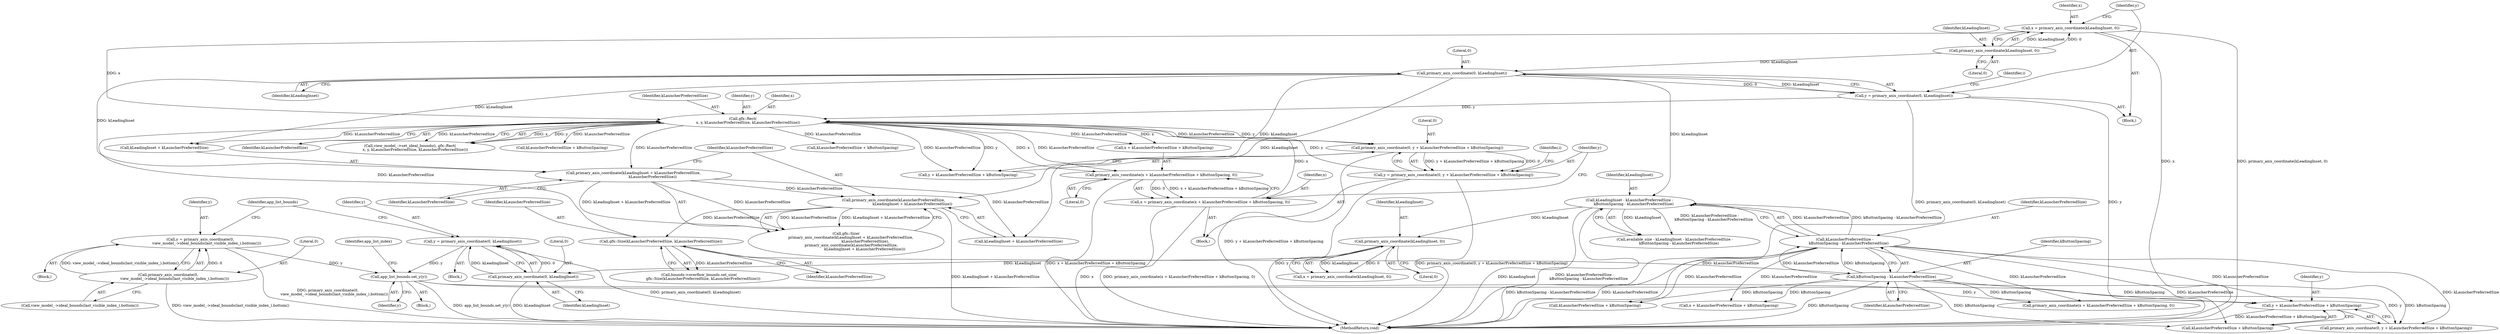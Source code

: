 digraph "1_Chrome_3475f5e448ddf5e48888f3d0563245cc46e3c98b_0@API" {
"1000290" [label="(Call,y + kLauncherPreferredSize + kButtonSpacing)"];
"1000272" [label="(Call,app_list_bounds.set_y(y))"];
"1000260" [label="(Call,y = primary_axis_coordinate(0,\n           view_model_->ideal_bounds(last_visible_index_).bottom()))"];
"1000262" [label="(Call,primary_axis_coordinate(0,\n           view_model_->ideal_bounds(last_visible_index_).bottom()))"];
"1000248" [label="(Call,y = primary_axis_coordinate(0, kLeadingInset))"];
"1000250" [label="(Call,primary_axis_coordinate(0, kLeadingInset))"];
"1000245" [label="(Call,primary_axis_coordinate(kLeadingInset, 0))"];
"1000189" [label="(Call,kLeadingInset - kLauncherPreferredSize -\n       kButtonSpacing - kLauncherPreferredSize)"];
"1000122" [label="(Call,primary_axis_coordinate(0, kLeadingInset))"];
"1000116" [label="(Call,primary_axis_coordinate(kLeadingInset, 0))"];
"1000191" [label="(Call,kLauncherPreferredSize -\n       kButtonSpacing - kLauncherPreferredSize)"];
"1000193" [label="(Call,kButtonSpacing - kLauncherPreferredSize)"];
"1000181" [label="(Call,gfx::Size(kLauncherPreferredSize, kLauncherPreferredSize))"];
"1000175" [label="(Call,primary_axis_coordinate(kLauncherPreferredSize,\n                                kLeadingInset + kLauncherPreferredSize))"];
"1000170" [label="(Call,primary_axis_coordinate(kLeadingInset + kLauncherPreferredSize,\n                                 kLauncherPreferredSize))"];
"1000138" [label="(Call,gfx::Rect(\n         x, y, kLauncherPreferredSize, kLauncherPreferredSize))"];
"1000143" [label="(Call,x = primary_axis_coordinate(x + kLauncherPreferredSize + kButtonSpacing, 0))"];
"1000145" [label="(Call,primary_axis_coordinate(x + kLauncherPreferredSize + kButtonSpacing, 0))"];
"1000114" [label="(Call,x = primary_axis_coordinate(kLeadingInset, 0))"];
"1000120" [label="(Call,y = primary_axis_coordinate(0, kLeadingInset))"];
"1000152" [label="(Call,y = primary_axis_coordinate(0, y + kLauncherPreferredSize + kButtonSpacing))"];
"1000154" [label="(Call,primary_axis_coordinate(0, y + kLauncherPreferredSize + kButtonSpacing))"];
"1000290" [label="(Call,y + kLauncherPreferredSize + kButtonSpacing)"];
"1000187" [label="(Call,available_size - kLeadingInset - kLauncherPreferredSize -\n       kButtonSpacing - kLauncherPreferredSize)"];
"1000249" [label="(Identifier,y)"];
"1000123" [label="(Literal,0)"];
"1000146" [label="(Call,x + kLauncherPreferredSize + kButtonSpacing)"];
"1000242" [label="(Block,)"];
"1000192" [label="(Identifier,kLauncherPreferredSize)"];
"1000145" [label="(Call,primary_axis_coordinate(x + kLauncherPreferredSize + kButtonSpacing, 0))"];
"1000142" [label="(Identifier,kLauncherPreferredSize)"];
"1000140" [label="(Identifier,y)"];
"1000193" [label="(Call,kButtonSpacing - kLauncherPreferredSize)"];
"1000115" [label="(Identifier,x)"];
"1000183" [label="(Identifier,kLauncherPreferredSize)"];
"1000189" [label="(Call,kLeadingInset - kLauncherPreferredSize -\n       kButtonSpacing - kLauncherPreferredSize)"];
"1000152" [label="(Call,y = primary_axis_coordinate(0, y + kLauncherPreferredSize + kButtonSpacing))"];
"1000233" [label="(Block,)"];
"1000170" [label="(Call,primary_axis_coordinate(kLeadingInset + kLauncherPreferredSize,\n                                 kLauncherPreferredSize))"];
"1000282" [label="(Call,kLauncherPreferredSize + kButtonSpacing)"];
"1000122" [label="(Call,primary_axis_coordinate(0, kLeadingInset))"];
"1000175" [label="(Call,primary_axis_coordinate(kLauncherPreferredSize,\n                                kLeadingInset + kLauncherPreferredSize))"];
"1000155" [label="(Literal,0)"];
"1000247" [label="(Literal,0)"];
"1000245" [label="(Call,primary_axis_coordinate(kLeadingInset, 0))"];
"1000248" [label="(Call,y = primary_axis_coordinate(0, kLeadingInset))"];
"1000250" [label="(Call,primary_axis_coordinate(0, kLeadingInset))"];
"1000176" [label="(Identifier,kLauncherPreferredSize)"];
"1000144" [label="(Identifier,x)"];
"1000124" [label="(Identifier,kLeadingInset)"];
"1000136" [label="(Call,view_model_->set_ideal_bounds(i, gfx::Rect(\n         x, y, kLauncherPreferredSize, kLauncherPreferredSize)))"];
"1000273" [label="(Identifier,y)"];
"1000288" [label="(Call,primary_axis_coordinate(0, y + kLauncherPreferredSize + kButtonSpacing))"];
"1000261" [label="(Identifier,y)"];
"1000275" [label="(Identifier,app_list_index)"];
"1000299" [label="(MethodReturn,void)"];
"1000243" [label="(Call,x = primary_axis_coordinate(kLeadingInset, 0))"];
"1000116" [label="(Call,primary_axis_coordinate(kLeadingInset, 0))"];
"1000177" [label="(Call,kLeadingInset + kLauncherPreferredSize)"];
"1000114" [label="(Call,x = primary_axis_coordinate(kLeadingInset, 0))"];
"1000181" [label="(Call,gfx::Size(kLauncherPreferredSize, kLauncherPreferredSize))"];
"1000190" [label="(Identifier,kLeadingInset)"];
"1000194" [label="(Identifier,kButtonSpacing)"];
"1000292" [label="(Call,kLauncherPreferredSize + kButtonSpacing)"];
"1000180" [label="(Call,bounds->overflow_bounds.set_size(\n       gfx::Size(kLauncherPreferredSize, kLauncherPreferredSize)))"];
"1000148" [label="(Call,kLauncherPreferredSize + kButtonSpacing)"];
"1000134" [label="(Identifier,i)"];
"1000138" [label="(Call,gfx::Rect(\n         x, y, kLauncherPreferredSize, kLauncherPreferredSize))"];
"1000252" [label="(Identifier,kLeadingInset)"];
"1000117" [label="(Identifier,kLeadingInset)"];
"1000195" [label="(Identifier,kLauncherPreferredSize)"];
"1000135" [label="(Block,)"];
"1000174" [label="(Identifier,kLauncherPreferredSize)"];
"1000263" [label="(Literal,0)"];
"1000128" [label="(Identifier,i)"];
"1000143" [label="(Call,x = primary_axis_coordinate(x + kLauncherPreferredSize + kButtonSpacing, 0))"];
"1000254" [label="(Block,)"];
"1000158" [label="(Call,kLauncherPreferredSize + kButtonSpacing)"];
"1000139" [label="(Identifier,x)"];
"1000267" [label="(Identifier,app_list_bounds)"];
"1000169" [label="(Call,gfx::Size(\n        primary_axis_coordinate(kLeadingInset + kLauncherPreferredSize,\n                                 kLauncherPreferredSize),\n         primary_axis_coordinate(kLauncherPreferredSize,\n                                kLeadingInset + kLauncherPreferredSize)))"];
"1000153" [label="(Identifier,y)"];
"1000171" [label="(Call,kLeadingInset + kLauncherPreferredSize)"];
"1000191" [label="(Call,kLauncherPreferredSize -\n       kButtonSpacing - kLauncherPreferredSize)"];
"1000120" [label="(Call,y = primary_axis_coordinate(0, kLeadingInset))"];
"1000291" [label="(Identifier,y)"];
"1000251" [label="(Literal,0)"];
"1000246" [label="(Identifier,kLeadingInset)"];
"1000156" [label="(Call,y + kLauncherPreferredSize + kButtonSpacing)"];
"1000272" [label="(Call,app_list_bounds.set_y(y))"];
"1000264" [label="(Call,view_model_->ideal_bounds(last_visible_index_).bottom())"];
"1000279" [label="(Call,primary_axis_coordinate(x + kLauncherPreferredSize + kButtonSpacing, 0))"];
"1000260" [label="(Call,y = primary_axis_coordinate(0,\n           view_model_->ideal_bounds(last_visible_index_).bottom()))"];
"1000280" [label="(Call,x + kLauncherPreferredSize + kButtonSpacing)"];
"1000141" [label="(Identifier,kLauncherPreferredSize)"];
"1000154" [label="(Call,primary_axis_coordinate(0, y + kLauncherPreferredSize + kButtonSpacing))"];
"1000151" [label="(Literal,0)"];
"1000118" [label="(Literal,0)"];
"1000121" [label="(Identifier,y)"];
"1000102" [label="(Block,)"];
"1000262" [label="(Call,primary_axis_coordinate(0,\n           view_model_->ideal_bounds(last_visible_index_).bottom()))"];
"1000182" [label="(Identifier,kLauncherPreferredSize)"];
"1000290" -> "1000288"  [label="AST: "];
"1000290" -> "1000292"  [label="CFG: "];
"1000291" -> "1000290"  [label="AST: "];
"1000292" -> "1000290"  [label="AST: "];
"1000288" -> "1000290"  [label="CFG: "];
"1000290" -> "1000299"  [label="DDG: kLauncherPreferredSize + kButtonSpacing"];
"1000272" -> "1000290"  [label="DDG: y"];
"1000191" -> "1000290"  [label="DDG: kLauncherPreferredSize"];
"1000193" -> "1000290"  [label="DDG: kButtonSpacing"];
"1000272" -> "1000233"  [label="AST: "];
"1000272" -> "1000273"  [label="CFG: "];
"1000273" -> "1000272"  [label="AST: "];
"1000275" -> "1000272"  [label="CFG: "];
"1000272" -> "1000299"  [label="DDG: app_list_bounds.set_y(y)"];
"1000260" -> "1000272"  [label="DDG: y"];
"1000248" -> "1000272"  [label="DDG: y"];
"1000272" -> "1000288"  [label="DDG: y"];
"1000260" -> "1000254"  [label="AST: "];
"1000260" -> "1000262"  [label="CFG: "];
"1000261" -> "1000260"  [label="AST: "];
"1000262" -> "1000260"  [label="AST: "];
"1000267" -> "1000260"  [label="CFG: "];
"1000260" -> "1000299"  [label="DDG: primary_axis_coordinate(0,\n           view_model_->ideal_bounds(last_visible_index_).bottom())"];
"1000262" -> "1000260"  [label="DDG: 0"];
"1000262" -> "1000260"  [label="DDG: view_model_->ideal_bounds(last_visible_index_).bottom()"];
"1000262" -> "1000264"  [label="CFG: "];
"1000263" -> "1000262"  [label="AST: "];
"1000264" -> "1000262"  [label="AST: "];
"1000262" -> "1000299"  [label="DDG: view_model_->ideal_bounds(last_visible_index_).bottom()"];
"1000248" -> "1000242"  [label="AST: "];
"1000248" -> "1000250"  [label="CFG: "];
"1000249" -> "1000248"  [label="AST: "];
"1000250" -> "1000248"  [label="AST: "];
"1000267" -> "1000248"  [label="CFG: "];
"1000248" -> "1000299"  [label="DDG: primary_axis_coordinate(0, kLeadingInset)"];
"1000250" -> "1000248"  [label="DDG: 0"];
"1000250" -> "1000248"  [label="DDG: kLeadingInset"];
"1000250" -> "1000252"  [label="CFG: "];
"1000251" -> "1000250"  [label="AST: "];
"1000252" -> "1000250"  [label="AST: "];
"1000250" -> "1000299"  [label="DDG: kLeadingInset"];
"1000245" -> "1000250"  [label="DDG: kLeadingInset"];
"1000245" -> "1000243"  [label="AST: "];
"1000245" -> "1000247"  [label="CFG: "];
"1000246" -> "1000245"  [label="AST: "];
"1000247" -> "1000245"  [label="AST: "];
"1000243" -> "1000245"  [label="CFG: "];
"1000245" -> "1000243"  [label="DDG: kLeadingInset"];
"1000245" -> "1000243"  [label="DDG: 0"];
"1000189" -> "1000245"  [label="DDG: kLeadingInset"];
"1000189" -> "1000187"  [label="AST: "];
"1000189" -> "1000191"  [label="CFG: "];
"1000190" -> "1000189"  [label="AST: "];
"1000191" -> "1000189"  [label="AST: "];
"1000187" -> "1000189"  [label="CFG: "];
"1000189" -> "1000299"  [label="DDG: kLeadingInset"];
"1000189" -> "1000299"  [label="DDG: kLauncherPreferredSize -\n       kButtonSpacing - kLauncherPreferredSize"];
"1000189" -> "1000187"  [label="DDG: kLeadingInset"];
"1000189" -> "1000187"  [label="DDG: kLauncherPreferredSize -\n       kButtonSpacing - kLauncherPreferredSize"];
"1000122" -> "1000189"  [label="DDG: kLeadingInset"];
"1000191" -> "1000189"  [label="DDG: kLauncherPreferredSize"];
"1000191" -> "1000189"  [label="DDG: kButtonSpacing - kLauncherPreferredSize"];
"1000122" -> "1000120"  [label="AST: "];
"1000122" -> "1000124"  [label="CFG: "];
"1000123" -> "1000122"  [label="AST: "];
"1000124" -> "1000122"  [label="AST: "];
"1000120" -> "1000122"  [label="CFG: "];
"1000122" -> "1000120"  [label="DDG: 0"];
"1000122" -> "1000120"  [label="DDG: kLeadingInset"];
"1000116" -> "1000122"  [label="DDG: kLeadingInset"];
"1000122" -> "1000170"  [label="DDG: kLeadingInset"];
"1000122" -> "1000171"  [label="DDG: kLeadingInset"];
"1000122" -> "1000175"  [label="DDG: kLeadingInset"];
"1000122" -> "1000177"  [label="DDG: kLeadingInset"];
"1000116" -> "1000114"  [label="AST: "];
"1000116" -> "1000118"  [label="CFG: "];
"1000117" -> "1000116"  [label="AST: "];
"1000118" -> "1000116"  [label="AST: "];
"1000114" -> "1000116"  [label="CFG: "];
"1000116" -> "1000114"  [label="DDG: kLeadingInset"];
"1000116" -> "1000114"  [label="DDG: 0"];
"1000191" -> "1000193"  [label="CFG: "];
"1000192" -> "1000191"  [label="AST: "];
"1000193" -> "1000191"  [label="AST: "];
"1000191" -> "1000299"  [label="DDG: kButtonSpacing - kLauncherPreferredSize"];
"1000191" -> "1000299"  [label="DDG: kLauncherPreferredSize"];
"1000193" -> "1000191"  [label="DDG: kLauncherPreferredSize"];
"1000193" -> "1000191"  [label="DDG: kButtonSpacing"];
"1000191" -> "1000279"  [label="DDG: kLauncherPreferredSize"];
"1000191" -> "1000280"  [label="DDG: kLauncherPreferredSize"];
"1000191" -> "1000282"  [label="DDG: kLauncherPreferredSize"];
"1000191" -> "1000288"  [label="DDG: kLauncherPreferredSize"];
"1000191" -> "1000292"  [label="DDG: kLauncherPreferredSize"];
"1000193" -> "1000195"  [label="CFG: "];
"1000194" -> "1000193"  [label="AST: "];
"1000195" -> "1000193"  [label="AST: "];
"1000193" -> "1000299"  [label="DDG: kButtonSpacing"];
"1000181" -> "1000193"  [label="DDG: kLauncherPreferredSize"];
"1000193" -> "1000279"  [label="DDG: kButtonSpacing"];
"1000193" -> "1000280"  [label="DDG: kButtonSpacing"];
"1000193" -> "1000282"  [label="DDG: kButtonSpacing"];
"1000193" -> "1000288"  [label="DDG: kButtonSpacing"];
"1000193" -> "1000292"  [label="DDG: kButtonSpacing"];
"1000181" -> "1000180"  [label="AST: "];
"1000181" -> "1000183"  [label="CFG: "];
"1000182" -> "1000181"  [label="AST: "];
"1000183" -> "1000181"  [label="AST: "];
"1000180" -> "1000181"  [label="CFG: "];
"1000181" -> "1000180"  [label="DDG: kLauncherPreferredSize"];
"1000175" -> "1000181"  [label="DDG: kLauncherPreferredSize"];
"1000138" -> "1000181"  [label="DDG: kLauncherPreferredSize"];
"1000175" -> "1000169"  [label="AST: "];
"1000175" -> "1000177"  [label="CFG: "];
"1000176" -> "1000175"  [label="AST: "];
"1000177" -> "1000175"  [label="AST: "];
"1000169" -> "1000175"  [label="CFG: "];
"1000175" -> "1000299"  [label="DDG: kLeadingInset + kLauncherPreferredSize"];
"1000175" -> "1000169"  [label="DDG: kLauncherPreferredSize"];
"1000175" -> "1000169"  [label="DDG: kLeadingInset + kLauncherPreferredSize"];
"1000170" -> "1000175"  [label="DDG: kLauncherPreferredSize"];
"1000170" -> "1000169"  [label="AST: "];
"1000170" -> "1000174"  [label="CFG: "];
"1000171" -> "1000170"  [label="AST: "];
"1000174" -> "1000170"  [label="AST: "];
"1000176" -> "1000170"  [label="CFG: "];
"1000170" -> "1000169"  [label="DDG: kLeadingInset + kLauncherPreferredSize"];
"1000170" -> "1000169"  [label="DDG: kLauncherPreferredSize"];
"1000138" -> "1000170"  [label="DDG: kLauncherPreferredSize"];
"1000170" -> "1000177"  [label="DDG: kLauncherPreferredSize"];
"1000138" -> "1000136"  [label="AST: "];
"1000138" -> "1000142"  [label="CFG: "];
"1000139" -> "1000138"  [label="AST: "];
"1000140" -> "1000138"  [label="AST: "];
"1000141" -> "1000138"  [label="AST: "];
"1000142" -> "1000138"  [label="AST: "];
"1000136" -> "1000138"  [label="CFG: "];
"1000138" -> "1000136"  [label="DDG: x"];
"1000138" -> "1000136"  [label="DDG: y"];
"1000138" -> "1000136"  [label="DDG: kLauncherPreferredSize"];
"1000143" -> "1000138"  [label="DDG: x"];
"1000114" -> "1000138"  [label="DDG: x"];
"1000120" -> "1000138"  [label="DDG: y"];
"1000152" -> "1000138"  [label="DDG: y"];
"1000138" -> "1000145"  [label="DDG: x"];
"1000138" -> "1000145"  [label="DDG: kLauncherPreferredSize"];
"1000138" -> "1000146"  [label="DDG: x"];
"1000138" -> "1000146"  [label="DDG: kLauncherPreferredSize"];
"1000138" -> "1000148"  [label="DDG: kLauncherPreferredSize"];
"1000138" -> "1000154"  [label="DDG: y"];
"1000138" -> "1000154"  [label="DDG: kLauncherPreferredSize"];
"1000138" -> "1000156"  [label="DDG: y"];
"1000138" -> "1000156"  [label="DDG: kLauncherPreferredSize"];
"1000138" -> "1000158"  [label="DDG: kLauncherPreferredSize"];
"1000138" -> "1000171"  [label="DDG: kLauncherPreferredSize"];
"1000143" -> "1000135"  [label="AST: "];
"1000143" -> "1000145"  [label="CFG: "];
"1000144" -> "1000143"  [label="AST: "];
"1000145" -> "1000143"  [label="AST: "];
"1000153" -> "1000143"  [label="CFG: "];
"1000143" -> "1000299"  [label="DDG: x"];
"1000143" -> "1000299"  [label="DDG: primary_axis_coordinate(x + kLauncherPreferredSize + kButtonSpacing, 0)"];
"1000145" -> "1000143"  [label="DDG: x + kLauncherPreferredSize + kButtonSpacing"];
"1000145" -> "1000143"  [label="DDG: 0"];
"1000145" -> "1000151"  [label="CFG: "];
"1000146" -> "1000145"  [label="AST: "];
"1000151" -> "1000145"  [label="AST: "];
"1000145" -> "1000299"  [label="DDG: x + kLauncherPreferredSize + kButtonSpacing"];
"1000114" -> "1000102"  [label="AST: "];
"1000115" -> "1000114"  [label="AST: "];
"1000121" -> "1000114"  [label="CFG: "];
"1000114" -> "1000299"  [label="DDG: x"];
"1000114" -> "1000299"  [label="DDG: primary_axis_coordinate(kLeadingInset, 0)"];
"1000120" -> "1000102"  [label="AST: "];
"1000121" -> "1000120"  [label="AST: "];
"1000128" -> "1000120"  [label="CFG: "];
"1000120" -> "1000299"  [label="DDG: y"];
"1000120" -> "1000299"  [label="DDG: primary_axis_coordinate(0, kLeadingInset)"];
"1000152" -> "1000135"  [label="AST: "];
"1000152" -> "1000154"  [label="CFG: "];
"1000153" -> "1000152"  [label="AST: "];
"1000154" -> "1000152"  [label="AST: "];
"1000134" -> "1000152"  [label="CFG: "];
"1000152" -> "1000299"  [label="DDG: y"];
"1000152" -> "1000299"  [label="DDG: primary_axis_coordinate(0, y + kLauncherPreferredSize + kButtonSpacing)"];
"1000154" -> "1000152"  [label="DDG: 0"];
"1000154" -> "1000152"  [label="DDG: y + kLauncherPreferredSize + kButtonSpacing"];
"1000154" -> "1000156"  [label="CFG: "];
"1000155" -> "1000154"  [label="AST: "];
"1000156" -> "1000154"  [label="AST: "];
"1000154" -> "1000299"  [label="DDG: y + kLauncherPreferredSize + kButtonSpacing"];
}
